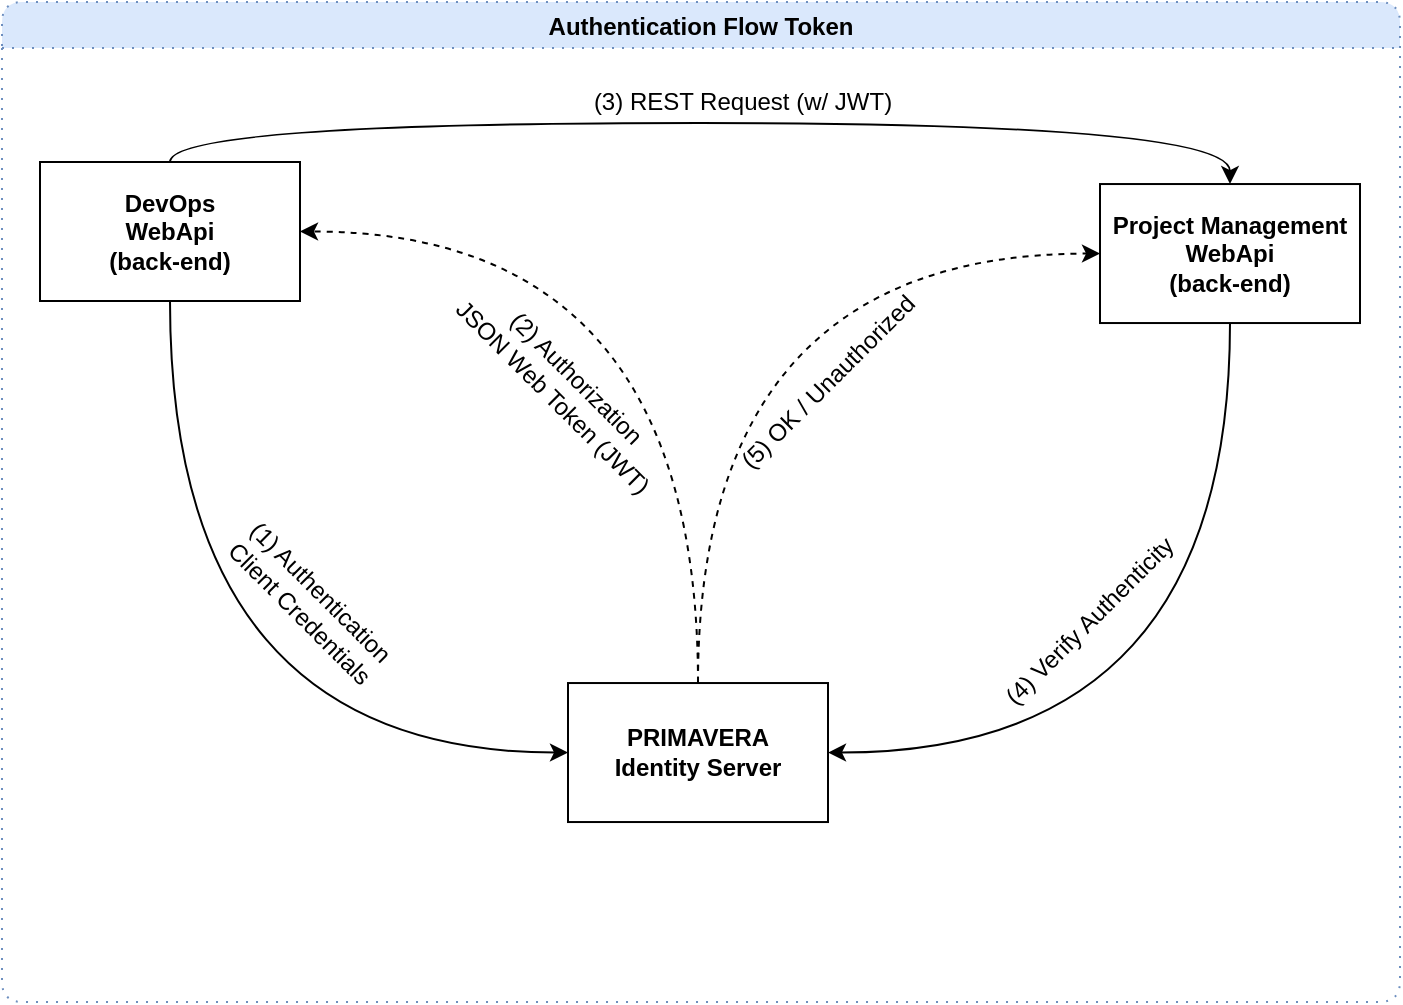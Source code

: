 <mxfile version="21.6.9" type="github">
  <diagram name="Page-1" id="BPT0dxRXpc8yNHI9Q1fD">
    <mxGraphModel dx="1379" dy="796" grid="1" gridSize="10" guides="1" tooltips="1" connect="1" arrows="1" fold="1" page="1" pageScale="1" pageWidth="850" pageHeight="1100" math="0" shadow="0">
      <root>
        <mxCell id="0" />
        <mxCell id="1" parent="0" />
        <mxCell id="KHG4dUdLZ2IhNZQlTHtd-1" value="Authentication Flow Token" style="swimlane;rounded=1;shadow=0;glass=0;comic=0;swimlaneFillColor=none;fillColor=#dae8fc;strokeColor=#6c8ebf;dashed=1;dashPattern=1 4;" vertex="1" parent="1">
          <mxGeometry x="76" y="80" width="699" height="500" as="geometry" />
        </mxCell>
        <mxCell id="KHG4dUdLZ2IhNZQlTHtd-2" style="edgeStyle=orthogonalEdgeStyle;curved=1;orthogonalLoop=1;jettySize=auto;html=1;exitX=0.5;exitY=1;exitDx=0;exitDy=0;entryX=0;entryY=0.5;entryDx=0;entryDy=0;" edge="1" parent="KHG4dUdLZ2IhNZQlTHtd-1" source="KHG4dUdLZ2IhNZQlTHtd-6" target="KHG4dUdLZ2IhNZQlTHtd-14">
          <mxGeometry relative="1" as="geometry" />
        </mxCell>
        <mxCell id="KHG4dUdLZ2IhNZQlTHtd-3" value="(1) Authentication&lt;br&gt;Client Credentials" style="text;html=1;align=center;verticalAlign=middle;resizable=0;points=[];labelBackgroundColor=none;rotation=45;fontStyle=0" vertex="1" connectable="0" parent="KHG4dUdLZ2IhNZQlTHtd-2">
          <mxGeometry x="-0.001" y="12" relative="1" as="geometry">
            <mxPoint x="58.03" y="-61.9" as="offset" />
          </mxGeometry>
        </mxCell>
        <mxCell id="KHG4dUdLZ2IhNZQlTHtd-4" style="edgeStyle=orthogonalEdgeStyle;curved=1;orthogonalLoop=1;jettySize=auto;html=1;exitX=0.5;exitY=0;exitDx=0;exitDy=0;entryX=0.5;entryY=0;entryDx=0;entryDy=0;" edge="1" parent="KHG4dUdLZ2IhNZQlTHtd-1" source="KHG4dUdLZ2IhNZQlTHtd-6" target="KHG4dUdLZ2IhNZQlTHtd-9">
          <mxGeometry relative="1" as="geometry">
            <Array as="points">
              <mxPoint x="84" y="60.52" />
              <mxPoint x="614" y="60.52" />
            </Array>
          </mxGeometry>
        </mxCell>
        <mxCell id="KHG4dUdLZ2IhNZQlTHtd-5" value="(3) REST Request (w/ JWT)" style="text;html=1;align=center;verticalAlign=middle;resizable=0;points=[];labelBackgroundColor=none;fontStyle=0;rotation=0;" vertex="1" connectable="0" parent="KHG4dUdLZ2IhNZQlTHtd-4">
          <mxGeometry x="-0.12" y="-13" relative="1" as="geometry">
            <mxPoint x="50.02" y="-23.52" as="offset" />
          </mxGeometry>
        </mxCell>
        <mxCell id="KHG4dUdLZ2IhNZQlTHtd-6" value="DevOps&lt;br&gt;WebApi&lt;br&gt;(back-end)" style="whiteSpace=wrap;html=1;fontStyle=1" vertex="1" parent="KHG4dUdLZ2IhNZQlTHtd-1">
          <mxGeometry x="19" y="80.0" width="130" height="69.5" as="geometry" />
        </mxCell>
        <mxCell id="KHG4dUdLZ2IhNZQlTHtd-7" style="edgeStyle=orthogonalEdgeStyle;curved=1;orthogonalLoop=1;jettySize=auto;html=1;exitX=0.5;exitY=1;exitDx=0;exitDy=0;entryX=1;entryY=0.5;entryDx=0;entryDy=0;" edge="1" parent="KHG4dUdLZ2IhNZQlTHtd-1" source="KHG4dUdLZ2IhNZQlTHtd-9" target="KHG4dUdLZ2IhNZQlTHtd-14">
          <mxGeometry relative="1" as="geometry" />
        </mxCell>
        <mxCell id="KHG4dUdLZ2IhNZQlTHtd-8" value="(4) Verify Authenticity" style="text;html=1;align=center;verticalAlign=middle;resizable=0;points=[];labelBackgroundColor=none;fontStyle=0;rotation=-45;" vertex="1" connectable="0" parent="KHG4dUdLZ2IhNZQlTHtd-7">
          <mxGeometry x="0.212" y="-18" relative="1" as="geometry">
            <mxPoint x="-33.59" y="-46.81" as="offset" />
          </mxGeometry>
        </mxCell>
        <mxCell id="KHG4dUdLZ2IhNZQlTHtd-9" value="Project Management&lt;br&gt;WebApi&lt;br&gt;(back-end)" style="whiteSpace=wrap;html=1;fontStyle=1" vertex="1" parent="KHG4dUdLZ2IhNZQlTHtd-1">
          <mxGeometry x="549" y="91.02" width="130" height="69.5" as="geometry" />
        </mxCell>
        <mxCell id="KHG4dUdLZ2IhNZQlTHtd-10" style="edgeStyle=orthogonalEdgeStyle;curved=1;orthogonalLoop=1;jettySize=auto;html=1;exitX=0.5;exitY=0;exitDx=0;exitDy=0;dashed=1;entryX=1;entryY=0.5;entryDx=0;entryDy=0;" edge="1" parent="KHG4dUdLZ2IhNZQlTHtd-1" source="KHG4dUdLZ2IhNZQlTHtd-14" target="KHG4dUdLZ2IhNZQlTHtd-6">
          <mxGeometry relative="1" as="geometry">
            <mxPoint x="332" y="119.52" as="targetPoint" />
          </mxGeometry>
        </mxCell>
        <mxCell id="KHG4dUdLZ2IhNZQlTHtd-11" value="(2) Authorization&lt;br&gt;JSON Web Token (JWT)&amp;nbsp;" style="text;html=1;align=center;verticalAlign=middle;resizable=0;points=[];labelBackgroundColor=none;rotation=45;fontStyle=0" vertex="1" connectable="0" parent="KHG4dUdLZ2IhNZQlTHtd-10">
          <mxGeometry x="-0.086" relative="1" as="geometry">
            <mxPoint x="-66.03" y="45.97" as="offset" />
          </mxGeometry>
        </mxCell>
        <mxCell id="KHG4dUdLZ2IhNZQlTHtd-12" style="edgeStyle=orthogonalEdgeStyle;curved=1;orthogonalLoop=1;jettySize=auto;html=1;exitX=0.5;exitY=0;exitDx=0;exitDy=0;entryX=0;entryY=0.5;entryDx=0;entryDy=0;dashed=1;" edge="1" parent="KHG4dUdLZ2IhNZQlTHtd-1" source="KHG4dUdLZ2IhNZQlTHtd-14" target="KHG4dUdLZ2IhNZQlTHtd-9">
          <mxGeometry relative="1" as="geometry" />
        </mxCell>
        <mxCell id="KHG4dUdLZ2IhNZQlTHtd-13" value="(5) OK / Unauthorized" style="text;html=1;align=center;verticalAlign=middle;resizable=0;points=[];labelBackgroundColor=none;rotation=-45;" vertex="1" connectable="0" parent="KHG4dUdLZ2IhNZQlTHtd-12">
          <mxGeometry x="-0.163" y="-66" relative="1" as="geometry">
            <mxPoint x="-1.03" y="23.78" as="offset" />
          </mxGeometry>
        </mxCell>
        <mxCell id="KHG4dUdLZ2IhNZQlTHtd-14" value="PRIMAVERA&lt;br&gt;Identity Server" style="whiteSpace=wrap;html=1;fontStyle=1" vertex="1" parent="KHG4dUdLZ2IhNZQlTHtd-1">
          <mxGeometry x="283" y="340.52" width="130" height="69.5" as="geometry" />
        </mxCell>
      </root>
    </mxGraphModel>
  </diagram>
</mxfile>
